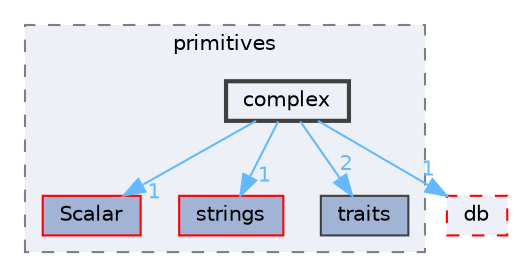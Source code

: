 digraph "src/OpenFOAM/primitives/complex"
{
 // LATEX_PDF_SIZE
  bgcolor="transparent";
  edge [fontname=Helvetica,fontsize=10,labelfontname=Helvetica,labelfontsize=10];
  node [fontname=Helvetica,fontsize=10,shape=box,height=0.2,width=0.4];
  compound=true
  subgraph clusterdir_3e50f45338116b169052b428016851aa {
    graph [ bgcolor="#edf0f7", pencolor="grey50", label="primitives", fontname=Helvetica,fontsize=10 style="filled,dashed", URL="dir_3e50f45338116b169052b428016851aa.html",tooltip=""]
  dir_b4f4914e791ff496381862f16be45bae [label="Scalar", fillcolor="#a2b4d6", color="red", style="filled", URL="dir_b4f4914e791ff496381862f16be45bae.html",tooltip=""];
  dir_ce1ee507886310df0e74ee2e624fbc88 [label="strings", fillcolor="#a2b4d6", color="red", style="filled", URL="dir_ce1ee507886310df0e74ee2e624fbc88.html",tooltip=""];
  dir_e46438c88d14724c9114690b543855a0 [label="traits", fillcolor="#a2b4d6", color="grey25", style="filled", URL="dir_e46438c88d14724c9114690b543855a0.html",tooltip=""];
  dir_9b55caa1365775a4268140b8f5b75f1d [label="complex", fillcolor="#edf0f7", color="grey25", style="filled,bold", URL="dir_9b55caa1365775a4268140b8f5b75f1d.html",tooltip=""];
  }
  dir_63c634f7a7cfd679ac26c67fb30fc32f [label="db", fillcolor="#edf0f7", color="red", style="filled,dashed", URL="dir_63c634f7a7cfd679ac26c67fb30fc32f.html",tooltip=""];
  dir_9b55caa1365775a4268140b8f5b75f1d->dir_63c634f7a7cfd679ac26c67fb30fc32f [headlabel="1", labeldistance=1.5 headhref="dir_000571_000817.html" href="dir_000571_000817.html" color="steelblue1" fontcolor="steelblue1"];
  dir_9b55caa1365775a4268140b8f5b75f1d->dir_b4f4914e791ff496381862f16be45bae [headlabel="1", labeldistance=1.5 headhref="dir_000571_003415.html" href="dir_000571_003415.html" color="steelblue1" fontcolor="steelblue1"];
  dir_9b55caa1365775a4268140b8f5b75f1d->dir_ce1ee507886310df0e74ee2e624fbc88 [headlabel="1", labeldistance=1.5 headhref="dir_000571_003792.html" href="dir_000571_003792.html" color="steelblue1" fontcolor="steelblue1"];
  dir_9b55caa1365775a4268140b8f5b75f1d->dir_e46438c88d14724c9114690b543855a0 [headlabel="2", labeldistance=1.5 headhref="dir_000571_004092.html" href="dir_000571_004092.html" color="steelblue1" fontcolor="steelblue1"];
}

